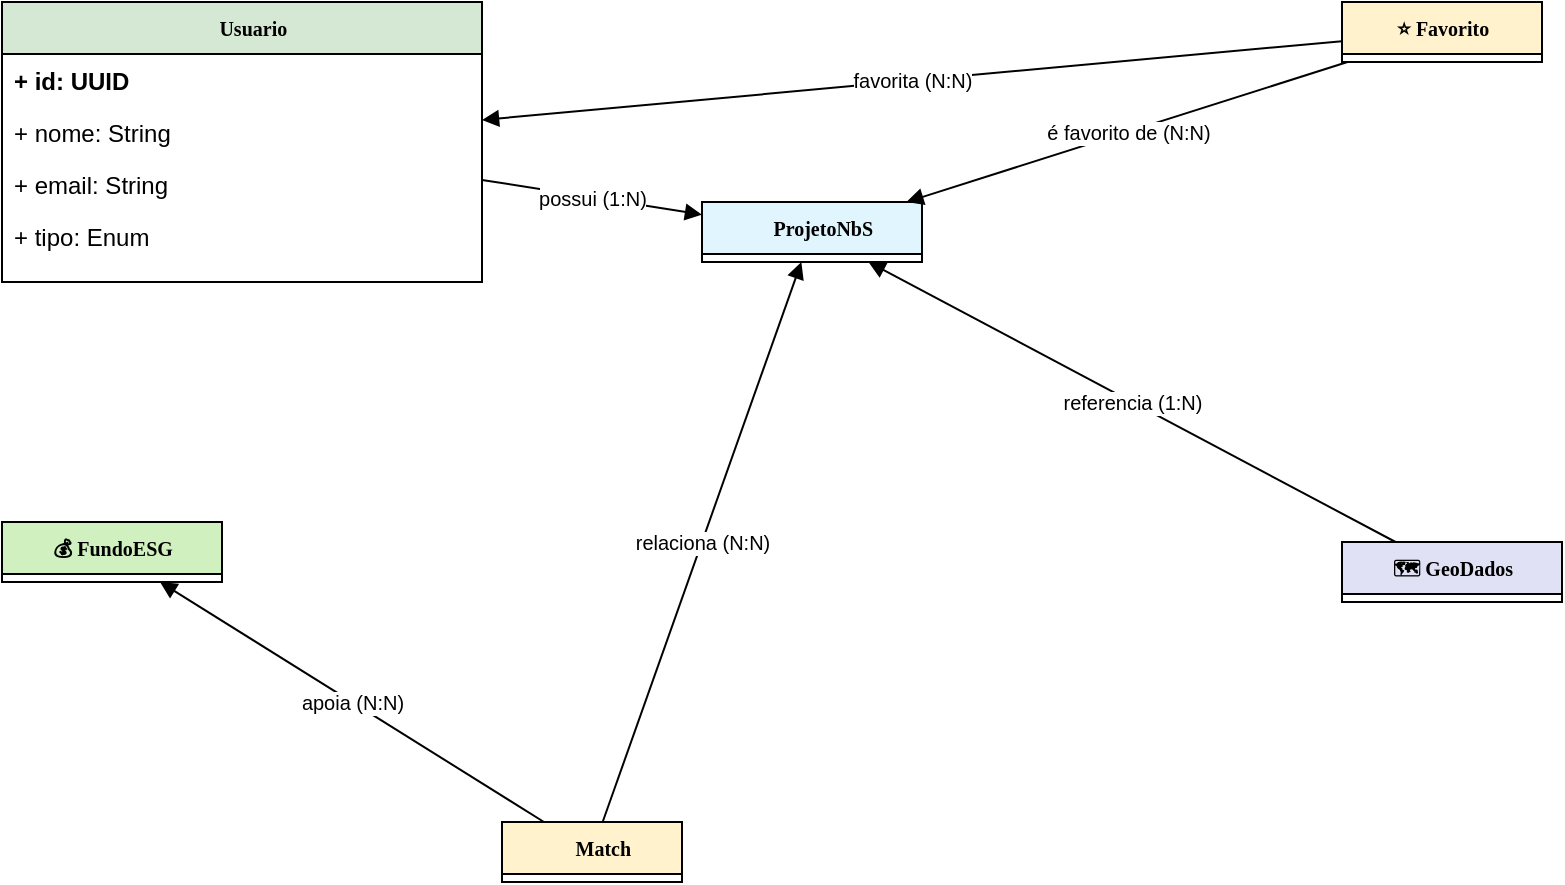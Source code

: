 <mxfile version="27.0.9">
  <diagram name="ESG Data Mining ER - Relacionamentos Claros" id="0">
    <mxGraphModel dx="1025" dy="562" grid="1" gridSize="10" guides="1" tooltips="1" connect="1" arrows="1" fold="1" page="1" pageScale="1" pageWidth="850" pageHeight="1100" background="none" math="0" shadow="0">
      <root>
        <mxCell id="0" />
        <mxCell id="1" parent="0" />
        <mxCell id="usuario" value="👤 Usuario" style="swimlane;html=1;childLayout=stackLayout;horizontal=1;startSize=26;fillColor=#d5e8d4;fontSize=10;fontFamily=Verdana;" parent="1" vertex="1">
          <mxGeometry x="40" y="40" width="240" height="140" as="geometry" />
        </mxCell>
        <mxCell id="usuario-1" value="+ id: UUID" style="text;html=1;strokeColor=none;fillColor=none;align=left;fontStyle=1;spacingLeft=4;" parent="usuario" vertex="1">
          <mxGeometry y="26" width="240" height="26" as="geometry" />
        </mxCell>
        <mxCell id="usuario-2" value="+ nome: String" style="text;html=1;strokeColor=none;fillColor=none;align=left;spacingLeft=4;" parent="usuario" vertex="1">
          <mxGeometry y="52" width="240" height="26" as="geometry" />
        </mxCell>
        <mxCell id="usuario-3" value="+ email: String" style="text;html=1;strokeColor=none;fillColor=none;align=left;spacingLeft=4;" parent="usuario" vertex="1">
          <mxGeometry y="78" width="240" height="26" as="geometry" />
        </mxCell>
        <mxCell id="usuario-4" value="+ tipo: Enum" style="text;html=1;strokeColor=none;fillColor=none;align=left;spacingLeft=4;" parent="usuario" vertex="1">
          <mxGeometry y="104" width="240" height="26" as="geometry" />
        </mxCell>
        <mxCell id="projeto" value="🌱 ProjetoNbS" style="swimlane;html=1;childLayout=stackLayout;horizontal=1;startSize=26;fillColor=#e1f5fe;fontSize=10;fontFamily=Verdana;" parent="1" vertex="1" collapsed="1">
          <mxGeometry x="390" y="140" width="110" height="30" as="geometry">
            <mxRectangle x="390" y="140" width="2080" height="230" as="alternateBounds" />
          </mxGeometry>
        </mxCell>
        <mxCell id="projeto-1" value="+ id: UUID" style="text;html=1;strokeColor=none;fillColor=none;align=left;fontStyle=1;spacingLeft=4;" parent="projeto" vertex="1">
          <mxGeometry y="26" width="260" height="204" as="geometry" />
        </mxCell>
        <mxCell id="projeto-2" value="+ nome: String" style="text;html=1;strokeColor=none;fillColor=none;align=left;spacingLeft=4;" parent="projeto" vertex="1">
          <mxGeometry x="260" y="26" width="260" height="204" as="geometry" />
        </mxCell>
        <mxCell id="projeto-3" value="+ descricao: Text" style="text;html=1;strokeColor=none;fillColor=none;align=left;spacingLeft=4;" parent="projeto" vertex="1">
          <mxGeometry x="520" y="26" width="260" height="204" as="geometry" />
        </mxCell>
        <mxCell id="projeto-4" value="+ tipo: Enum" style="text;html=1;strokeColor=none;fillColor=none;align=left;spacingLeft=4;" parent="projeto" vertex="1">
          <mxGeometry x="780" y="26" width="260" height="204" as="geometry" />
        </mxCell>
        <mxCell id="projeto-5" value="+ localizacao: Point" style="text;html=1;strokeColor=none;fillColor=none;align=left;spacingLeft=4;" parent="projeto" vertex="1">
          <mxGeometry x="1040" y="26" width="260" height="204" as="geometry" />
        </mxCell>
        <mxCell id="projeto-6" value="+ impacto_estimado: JSON" style="text;html=1;strokeColor=none;fillColor=none;align=left;spacingLeft=4;" parent="projeto" vertex="1">
          <mxGeometry x="1300" y="26" width="260" height="204" as="geometry" />
        </mxCell>
        <mxCell id="projeto-7" value="+ status: Enum" style="text;html=1;strokeColor=none;fillColor=none;align=left;spacingLeft=4;" parent="projeto" vertex="1">
          <mxGeometry x="1560" y="26" width="260" height="204" as="geometry" />
        </mxCell>
        <mxCell id="projeto-8" value="+ id_usuario: UUID (FK)" style="text;html=1;strokeColor=none;fillColor=#f0f0f0;fontStyle=1;align=left;spacingLeft=4;" parent="projeto" vertex="1">
          <mxGeometry x="1820" y="26" width="260" height="204" as="geometry" />
        </mxCell>
        <mxCell id="rel_usuario_projeto" value="possui (1:N)" style="endArrow=block;html=1;fontSize=10;" parent="1" source="usuario" target="projeto" edge="1">
          <mxGeometry relative="1" as="geometry" />
        </mxCell>
        <mxCell id="favorito" value="⭐ Favorito" style="swimlane;html=1;childLayout=stackLayout;horizontal=1;startSize=26;fillColor=#fff2cc;fontSize=10;fontFamily=Verdana;" parent="1" vertex="1" collapsed="1">
          <mxGeometry x="710" y="40" width="100" height="30" as="geometry">
            <mxRectangle x="710" y="40" width="400" height="80" as="alternateBounds" />
          </mxGeometry>
        </mxCell>
        <mxCell id="favorito-1" value="+ id_usuario: UUID (FK)" style="text;html=1;strokeColor=none;fillColor=#f0f0f0;fontStyle=1;align=left;spacingLeft=4;" parent="favorito" vertex="1">
          <mxGeometry y="26" width="200" height="54" as="geometry" />
        </mxCell>
        <mxCell id="favorito-2" value="+ id_projeto: UUID (FK)" style="text;html=1;strokeColor=none;fillColor=#f0f0f0;fontStyle=1;align=left;spacingLeft=4;" parent="favorito" vertex="1">
          <mxGeometry x="200" y="26" width="200" height="54" as="geometry" />
        </mxCell>
        <mxCell id="rel_fav_user" value="favorita (N:N)" style="endArrow=block;html=1;fontSize=10;" parent="1" source="favorito" target="usuario" edge="1">
          <mxGeometry relative="1" as="geometry" />
        </mxCell>
        <mxCell id="rel_fav_proj" value="é favorito de (N:N)" style="endArrow=block;html=1;fontSize=10;" parent="1" source="favorito" target="projeto" edge="1">
          <mxGeometry relative="1" as="geometry" />
        </mxCell>
        <mxCell id="fundo" value="💰 FundoESG" style="swimlane;html=1;childLayout=stackLayout;horizontal=1;startSize=26;fillColor=#d0f0c0;fontSize=10;fontFamily=Verdana;" parent="1" vertex="1" collapsed="1">
          <mxGeometry x="40" y="300" width="110" height="30" as="geometry">
            <mxRectangle x="40" y="300" width="240" height="130" as="alternateBounds" />
          </mxGeometry>
        </mxCell>
        <mxCell id="fundo-1" value="+ id: UUID" style="text;html=1;strokeColor=none;fillColor=none;fontStyle=1;align=left;spacingLeft=4;" parent="fundo" vertex="1">
          <mxGeometry y="26" width="240" height="26" as="geometry" />
        </mxCell>
        <mxCell id="fundo-2" value="+ nome: String" style="text;html=1;strokeColor=none;fillColor=none;align=left;spacingLeft=4;" parent="fundo" vertex="1">
          <mxGeometry y="52" width="240" height="26" as="geometry" />
        </mxCell>
        <mxCell id="fundo-3" value="+ criterios: JSON" style="text;html=1;strokeColor=none;fillColor=none;align=left;spacingLeft=4;" parent="fundo" vertex="1">
          <mxGeometry y="78" width="240" height="26" as="geometry" />
        </mxCell>
        <mxCell id="fundo-4" value="+ valor_disponivel: Decimal" style="text;html=1;strokeColor=none;fillColor=none;align=left;spacingLeft=4;" parent="fundo" vertex="1">
          <mxGeometry y="104" width="240" height="26" as="geometry" />
        </mxCell>
        <mxCell id="match" value="🔗 Match" style="swimlane;html=1;childLayout=stackLayout;horizontal=1;startSize=26;fillColor=#fff2cc;fontSize=10;fontFamily=Verdana;" parent="1" vertex="1" collapsed="1">
          <mxGeometry x="290" y="450" width="90" height="30" as="geometry">
            <mxRectangle x="290" y="450" width="960" height="130" as="alternateBounds" />
          </mxGeometry>
        </mxCell>
        <mxCell id="match-1" value="+ id: UUID" style="text;html=1;strokeColor=none;fillColor=none;fontStyle=1;align=left;spacingLeft=4;" parent="match" vertex="1">
          <mxGeometry y="26" width="240" height="104" as="geometry" />
        </mxCell>
        <mxCell id="match-2" value="+ id_projeto: UUID (FK)" style="text;html=1;strokeColor=none;fillColor=#f0f0f0;fontStyle=1;align=left;spacingLeft=4;" parent="match" vertex="1">
          <mxGeometry x="240" y="26" width="240" height="104" as="geometry" />
        </mxCell>
        <mxCell id="match-3" value="+ id_fundo: UUID (FK)" style="text;html=1;strokeColor=none;fillColor=#f0f0f0;fontStyle=1;align=left;spacingLeft=4;" parent="match" vertex="1">
          <mxGeometry x="480" y="26" width="240" height="104" as="geometry" />
        </mxCell>
        <mxCell id="match-4" value="+ score: Decimal" style="text;html=1;strokeColor=none;fillColor=none;align=left;spacingLeft=4;" parent="match" vertex="1">
          <mxGeometry x="720" y="26" width="240" height="104" as="geometry" />
        </mxCell>
        <mxCell id="rel_match_proj" value="relaciona (N:N)" style="endArrow=block;html=1;fontSize=10;" parent="1" source="match" target="projeto" edge="1">
          <mxGeometry relative="1" as="geometry" />
        </mxCell>
        <mxCell id="rel_match_fundo" value="apoia (N:N)" style="endArrow=block;html=1;fontSize=10;" parent="1" source="match" target="fundo" edge="1">
          <mxGeometry relative="1" as="geometry" />
        </mxCell>
        <mxCell id="geo" value="🗺️ GeoDados" style="swimlane;html=1;childLayout=stackLayout;horizontal=1;startSize=26;fillColor=#e1e1f5;fontSize=10;fontFamily=Verdana;" parent="1" vertex="1" collapsed="1">
          <mxGeometry x="710" y="310" width="110" height="30" as="geometry">
            <mxRectangle x="710" y="310" width="960" height="130" as="alternateBounds" />
          </mxGeometry>
        </mxCell>
        <mxCell id="geo-1" value="+ id: UUID" style="text;html=1;strokeColor=none;fillColor=none;fontStyle=1;align=left;spacingLeft=4;" parent="geo" vertex="1">
          <mxGeometry y="26" width="240" height="104" as="geometry" />
        </mxCell>
        <mxCell id="geo-2" value="+ tipo: Enum" style="text;html=1;strokeColor=none;fillColor=none;align=left;spacingLeft=4;" parent="geo" vertex="1">
          <mxGeometry x="240" y="26" width="240" height="104" as="geometry" />
        </mxCell>
        <mxCell id="geo-3" value="+ poligono: GeoJSON" style="text;html=1;strokeColor=none;fillColor=none;align=left;spacingLeft=4;" parent="geo" vertex="1">
          <mxGeometry x="480" y="26" width="240" height="104" as="geometry" />
        </mxCell>
        <mxCell id="geo-4" value="+ metadados: JSON" style="text;html=1;strokeColor=none;fillColor=none;align=left;spacingLeft=4;" parent="geo" vertex="1">
          <mxGeometry x="720" y="26" width="240" height="104" as="geometry" />
        </mxCell>
        <mxCell id="rel_geo_proj" value="referencia (1:N)" style="endArrow=block;html=1;fontSize=10;" parent="1" source="geo" target="projeto" edge="1">
          <mxGeometry relative="1" as="geometry" />
        </mxCell>
      </root>
    </mxGraphModel>
  </diagram>
</mxfile>
